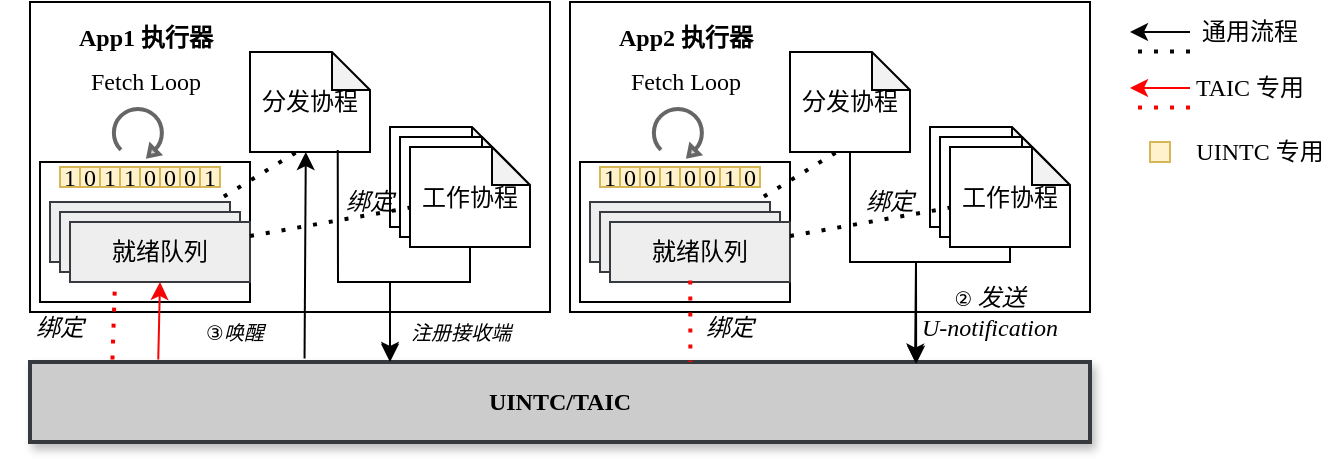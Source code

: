 <mxfile version="27.0.5">
  <diagram name="第 1 页" id="uEibjvDr8uc1TY9ruTUn">
    <mxGraphModel dx="706" dy="604" grid="1" gridSize="10" guides="1" tooltips="1" connect="1" arrows="1" fold="1" page="1" pageScale="1" pageWidth="827" pageHeight="1169" math="0" shadow="0">
      <root>
        <mxCell id="0" />
        <mxCell id="1" parent="0" />
        <mxCell id="amXWST7B3BwliGPZbZjy-16" value="" style="rounded=0;whiteSpace=wrap;html=1;" parent="1" vertex="1">
          <mxGeometry x="130" y="150" width="260" height="155" as="geometry" />
        </mxCell>
        <mxCell id="QJOgdPk48UH-hE7zh8gi-16" value="" style="rounded=0;whiteSpace=wrap;html=1;" parent="1" vertex="1">
          <mxGeometry x="135" y="230" width="105" height="70" as="geometry" />
        </mxCell>
        <mxCell id="amXWST7B3BwliGPZbZjy-4" value="" style="shape=note;whiteSpace=wrap;html=1;backgroundOutline=1;darkOpacity=0.05;size=19;" parent="1" vertex="1">
          <mxGeometry x="310" y="212.5" width="60" height="50" as="geometry" />
        </mxCell>
        <mxCell id="amXWST7B3BwliGPZbZjy-5" value="" style="shape=note;whiteSpace=wrap;html=1;backgroundOutline=1;darkOpacity=0.05;size=19;" parent="1" vertex="1">
          <mxGeometry x="315" y="217.5" width="60" height="50" as="geometry" />
        </mxCell>
        <mxCell id="amXWST7B3BwliGPZbZjy-6" value="&lt;font face=&quot;楷体-简&quot;&gt;工作协程&lt;/font&gt;" style="shape=note;whiteSpace=wrap;html=1;backgroundOutline=1;darkOpacity=0.05;size=19;" parent="1" vertex="1">
          <mxGeometry x="320" y="222.5" width="60" height="50" as="geometry" />
        </mxCell>
        <mxCell id="amXWST7B3BwliGPZbZjy-9" value="" style="rounded=0;whiteSpace=wrap;html=1;fillColor=#eeeeee;strokeColor=#36393d;" parent="1" vertex="1">
          <mxGeometry x="140" y="250" width="90" height="30" as="geometry" />
        </mxCell>
        <mxCell id="amXWST7B3BwliGPZbZjy-10" value="" style="rounded=0;whiteSpace=wrap;html=1;fillColor=#eeeeee;strokeColor=#36393d;" parent="1" vertex="1">
          <mxGeometry x="145" y="255" width="90" height="30" as="geometry" />
        </mxCell>
        <mxCell id="amXWST7B3BwliGPZbZjy-11" value="&lt;font face=&quot;楷体-简&quot;&gt;就绪队列&lt;/font&gt;" style="rounded=0;whiteSpace=wrap;html=1;fillColor=#eeeeee;strokeColor=#36393d;" parent="1" vertex="1">
          <mxGeometry x="150" y="260" width="90" height="30" as="geometry" />
        </mxCell>
        <mxCell id="amXWST7B3BwliGPZbZjy-12" value="" style="endArrow=none;dashed=1;html=1;dashPattern=1 3;strokeWidth=2;rounded=0;" parent="1" source="amXWST7B3BwliGPZbZjy-11" target="amXWST7B3BwliGPZbZjy-6" edge="1">
          <mxGeometry width="50" height="50" relative="1" as="geometry">
            <mxPoint x="240" y="310" as="sourcePoint" />
            <mxPoint x="290" y="260" as="targetPoint" />
          </mxGeometry>
        </mxCell>
        <mxCell id="amXWST7B3BwliGPZbZjy-15" value="&lt;b&gt;&lt;font face=&quot;Times New Roman&quot;&gt;UINTC/TAIC&lt;/font&gt;&lt;/b&gt;" style="rounded=0;whiteSpace=wrap;html=1;fillColor=#CCCCCC;strokeColor=#36393d;strokeWidth=2;container=0;shadow=1;" parent="1" vertex="1">
          <mxGeometry x="130" y="330" width="530" height="40" as="geometry" />
        </mxCell>
        <mxCell id="amXWST7B3BwliGPZbZjy-19" value="" style="html=1;verticalLabelPosition=bottom;align=center;labelBackgroundColor=#ffffff;verticalAlign=top;strokeWidth=2;strokeColor=#666666;shadow=0;dashed=0;shape=mxgraph.ios7.icons.reload;rotation=135;fillColor=#f5f5f5;gradientColor=#b3b3b3;" parent="1" vertex="1">
          <mxGeometry x="173" y="203" width="24" height="27" as="geometry" />
        </mxCell>
        <mxCell id="amXWST7B3BwliGPZbZjy-20" value="&lt;font face=&quot;Times New Roman&quot;&gt;Fetch Loop&lt;/font&gt;" style="text;html=1;align=center;verticalAlign=middle;whiteSpace=wrap;rounded=0;" parent="1" vertex="1">
          <mxGeometry x="157.5" y="175" width="60" height="30" as="geometry" />
        </mxCell>
        <mxCell id="amXWST7B3BwliGPZbZjy-21" value="" style="endArrow=classic;html=1;rounded=0;exitX=0.5;exitY=1;exitDx=0;exitDy=0;exitPerimeter=0;" parent="1" source="amXWST7B3BwliGPZbZjy-6" edge="1">
          <mxGeometry width="50" height="50" relative="1" as="geometry">
            <mxPoint x="320" y="310" as="sourcePoint" />
            <mxPoint x="310" y="329" as="targetPoint" />
            <Array as="points">
              <mxPoint x="350" y="290" />
              <mxPoint x="310" y="290" />
            </Array>
          </mxGeometry>
        </mxCell>
        <mxCell id="amXWST7B3BwliGPZbZjy-22" value="&lt;span style=&quot;font-size: 10px;&quot;&gt;&lt;font face=&quot;宋体-简&quot;&gt;&lt;i&gt;注册接收端&lt;/i&gt;&lt;/font&gt;&lt;/span&gt;" style="text;html=1;align=center;verticalAlign=middle;whiteSpace=wrap;rounded=0;" parent="1" vertex="1">
          <mxGeometry x="297.5" y="300" width="95" height="30" as="geometry" />
        </mxCell>
        <mxCell id="amXWST7B3BwliGPZbZjy-34" value="&lt;b style=&quot;&quot;&gt;&lt;font face=&quot;Times New Roman&quot;&gt;App1 &lt;/font&gt;&lt;font face=&quot;楷体-简&quot;&gt;执行器&lt;/font&gt;&lt;/b&gt;" style="text;html=1;align=center;verticalAlign=middle;whiteSpace=wrap;rounded=0;" parent="1" vertex="1">
          <mxGeometry x="147.5" y="153" width="80" height="30" as="geometry" />
        </mxCell>
        <mxCell id="amXWST7B3BwliGPZbZjy-38" value="" style="endArrow=none;dashed=1;html=1;dashPattern=1 3;strokeWidth=2;rounded=0;entryX=0.25;entryY=1;entryDx=0;entryDy=0;exitX=0.937;exitY=0.965;exitDx=0;exitDy=0;exitPerimeter=0;strokeColor=light-dark(#f50000, #ededed);" parent="1" source="amXWST7B3BwliGPZbZjy-39" target="amXWST7B3BwliGPZbZjy-11" edge="1">
          <mxGeometry width="50" height="50" relative="1" as="geometry">
            <mxPoint x="170" y="330" as="sourcePoint" />
            <mxPoint x="370" y="290" as="targetPoint" />
          </mxGeometry>
        </mxCell>
        <mxCell id="amXWST7B3BwliGPZbZjy-39" value="&lt;i style=&quot;&quot;&gt;&lt;font face=&quot;楷体-简&quot;&gt;绑定&lt;/font&gt;&lt;/i&gt;" style="text;html=1;align=center;verticalAlign=middle;whiteSpace=wrap;rounded=0;" parent="1" vertex="1">
          <mxGeometry x="115" y="295" width="60" height="35" as="geometry" />
        </mxCell>
        <mxCell id="amXWST7B3BwliGPZbZjy-40" value="&lt;i&gt;&lt;font face=&quot;楷体-简&quot;&gt;绑定&lt;/font&gt;&lt;/i&gt;" style="text;html=1;align=center;verticalAlign=middle;whiteSpace=wrap;rounded=0;" parent="1" vertex="1">
          <mxGeometry x="270" y="232.5" width="60" height="35" as="geometry" />
        </mxCell>
        <mxCell id="amXWST7B3BwliGPZbZjy-41" value="" style="endArrow=classic;html=1;rounded=0;exitX=0.121;exitY=-0.03;exitDx=0;exitDy=0;exitPerimeter=0;entryX=0.5;entryY=1;entryDx=0;entryDy=0;strokeColor=light-dark(#f50505, #ededed);" parent="1" source="amXWST7B3BwliGPZbZjy-15" target="amXWST7B3BwliGPZbZjy-11" edge="1">
          <mxGeometry width="50" height="50" relative="1" as="geometry">
            <mxPoint x="140" y="470" as="sourcePoint" />
            <mxPoint x="190" y="420" as="targetPoint" />
          </mxGeometry>
        </mxCell>
        <mxCell id="amXWST7B3BwliGPZbZjy-44" value="&lt;font style=&quot;font-size: 10px;&quot;&gt;&lt;font face=&quot;Times New Roman&quot;&gt;③&lt;/font&gt;&lt;font face=&quot;宋体-简&quot;&gt;&lt;i&gt;唤醒&lt;/i&gt;&lt;/font&gt;&lt;/font&gt;" style="text;html=1;align=center;verticalAlign=middle;whiteSpace=wrap;rounded=0;" parent="1" vertex="1">
          <mxGeometry x="195" y="300" width="75" height="30" as="geometry" />
        </mxCell>
        <mxCell id="QJOgdPk48UH-hE7zh8gi-2" value="&lt;font face=&quot;宋体-简&quot;&gt;分发协程&lt;/font&gt;" style="shape=note;whiteSpace=wrap;html=1;backgroundOutline=1;darkOpacity=0.05;size=19;" parent="1" vertex="1">
          <mxGeometry x="240" y="175" width="60" height="50" as="geometry" />
        </mxCell>
        <mxCell id="QJOgdPk48UH-hE7zh8gi-3" value="" style="endArrow=none;dashed=1;html=1;dashPattern=1 3;strokeWidth=2;rounded=0;exitX=0.966;exitY=-0.091;exitDx=0;exitDy=0;entryX=0.404;entryY=0.989;entryDx=0;entryDy=0;entryPerimeter=0;exitPerimeter=0;" parent="1" source="amXWST7B3BwliGPZbZjy-9" target="QJOgdPk48UH-hE7zh8gi-2" edge="1">
          <mxGeometry width="50" height="50" relative="1" as="geometry">
            <mxPoint x="250" y="277" as="sourcePoint" />
            <mxPoint x="330" y="263" as="targetPoint" />
          </mxGeometry>
        </mxCell>
        <mxCell id="QJOgdPk48UH-hE7zh8gi-4" value="" style="endArrow=classic;html=1;rounded=0;exitX=0.731;exitY=0.979;exitDx=0;exitDy=0;exitPerimeter=0;" parent="1" source="QJOgdPk48UH-hE7zh8gi-2" edge="1">
          <mxGeometry width="50" height="50" relative="1" as="geometry">
            <mxPoint x="380" y="350" as="sourcePoint" />
            <mxPoint x="310" y="330" as="targetPoint" />
            <Array as="points">
              <mxPoint x="284" y="290" />
              <mxPoint x="310" y="290" />
            </Array>
          </mxGeometry>
        </mxCell>
        <mxCell id="QJOgdPk48UH-hE7zh8gi-5" value="&lt;font face=&quot;Times New Roman&quot;&gt;1&lt;/font&gt;" style="rounded=0;whiteSpace=wrap;html=1;fillColor=#fff2cc;strokeColor=#d6b656;" parent="1" vertex="1">
          <mxGeometry x="145" y="232.5" width="10" height="10" as="geometry" />
        </mxCell>
        <mxCell id="QJOgdPk48UH-hE7zh8gi-7" value="&lt;font face=&quot;Times New Roman&quot;&gt;0&lt;/font&gt;" style="rounded=0;whiteSpace=wrap;html=1;fillColor=#fff2cc;strokeColor=#d6b656;" parent="1" vertex="1">
          <mxGeometry x="155" y="232.5" width="10" height="10" as="geometry" />
        </mxCell>
        <mxCell id="QJOgdPk48UH-hE7zh8gi-10" value="&lt;font face=&quot;Times New Roman&quot;&gt;1&lt;/font&gt;" style="rounded=0;whiteSpace=wrap;html=1;fillColor=#fff2cc;strokeColor=#d6b656;" parent="1" vertex="1">
          <mxGeometry x="165" y="232.5" width="10" height="10" as="geometry" />
        </mxCell>
        <mxCell id="QJOgdPk48UH-hE7zh8gi-11" value="&lt;font face=&quot;Times New Roman&quot;&gt;1&lt;/font&gt;" style="rounded=0;whiteSpace=wrap;html=1;fillColor=#fff2cc;strokeColor=#d6b656;" parent="1" vertex="1">
          <mxGeometry x="175" y="232.5" width="10" height="10" as="geometry" />
        </mxCell>
        <mxCell id="QJOgdPk48UH-hE7zh8gi-12" value="&lt;font face=&quot;Times New Roman&quot;&gt;0&lt;/font&gt;" style="rounded=0;whiteSpace=wrap;html=1;fillColor=#fff2cc;strokeColor=#d6b656;" parent="1" vertex="1">
          <mxGeometry x="185" y="232.5" width="10" height="10" as="geometry" />
        </mxCell>
        <mxCell id="QJOgdPk48UH-hE7zh8gi-13" value="&lt;font face=&quot;Times New Roman&quot;&gt;0&lt;/font&gt;" style="rounded=0;whiteSpace=wrap;html=1;fillColor=#fff2cc;strokeColor=#d6b656;" parent="1" vertex="1">
          <mxGeometry x="195" y="232.5" width="10" height="10" as="geometry" />
        </mxCell>
        <mxCell id="QJOgdPk48UH-hE7zh8gi-14" value="&lt;font face=&quot;Times New Roman&quot;&gt;0&lt;/font&gt;" style="rounded=0;whiteSpace=wrap;html=1;fillColor=#fff2cc;strokeColor=#d6b656;" parent="1" vertex="1">
          <mxGeometry x="205" y="232.5" width="10" height="10" as="geometry" />
        </mxCell>
        <mxCell id="QJOgdPk48UH-hE7zh8gi-15" value="&lt;font face=&quot;Times New Roman&quot;&gt;1&lt;/font&gt;" style="rounded=0;whiteSpace=wrap;html=1;fillColor=#fff2cc;strokeColor=#d6b656;" parent="1" vertex="1">
          <mxGeometry x="215" y="232.5" width="10" height="10" as="geometry" />
        </mxCell>
        <mxCell id="QJOgdPk48UH-hE7zh8gi-17" value="" style="rounded=0;whiteSpace=wrap;html=1;" parent="1" vertex="1">
          <mxGeometry x="400" y="150" width="260" height="155" as="geometry" />
        </mxCell>
        <mxCell id="QJOgdPk48UH-hE7zh8gi-18" value="" style="rounded=0;whiteSpace=wrap;html=1;" parent="1" vertex="1">
          <mxGeometry x="405" y="230" width="105" height="70" as="geometry" />
        </mxCell>
        <mxCell id="QJOgdPk48UH-hE7zh8gi-19" value="" style="shape=note;whiteSpace=wrap;html=1;backgroundOutline=1;darkOpacity=0.05;size=19;" parent="1" vertex="1">
          <mxGeometry x="580" y="212.5" width="60" height="50" as="geometry" />
        </mxCell>
        <mxCell id="QJOgdPk48UH-hE7zh8gi-20" value="" style="shape=note;whiteSpace=wrap;html=1;backgroundOutline=1;darkOpacity=0.05;size=19;" parent="1" vertex="1">
          <mxGeometry x="585" y="217.5" width="60" height="50" as="geometry" />
        </mxCell>
        <mxCell id="QJOgdPk48UH-hE7zh8gi-21" value="&lt;span style=&quot;font-family: 楷体-简;&quot;&gt;工作协程&lt;/span&gt;" style="shape=note;whiteSpace=wrap;html=1;backgroundOutline=1;darkOpacity=0.05;size=19;" parent="1" vertex="1">
          <mxGeometry x="590" y="222.5" width="60" height="50" as="geometry" />
        </mxCell>
        <mxCell id="QJOgdPk48UH-hE7zh8gi-22" value="" style="rounded=0;whiteSpace=wrap;html=1;fillColor=#eeeeee;strokeColor=#36393d;" parent="1" vertex="1">
          <mxGeometry x="410" y="250" width="90" height="30" as="geometry" />
        </mxCell>
        <mxCell id="QJOgdPk48UH-hE7zh8gi-23" value="" style="rounded=0;whiteSpace=wrap;html=1;fillColor=#eeeeee;strokeColor=#36393d;" parent="1" vertex="1">
          <mxGeometry x="415" y="255" width="90" height="30" as="geometry" />
        </mxCell>
        <mxCell id="QJOgdPk48UH-hE7zh8gi-24" value="&lt;span style=&quot;font-family: 楷体-简;&quot;&gt;就绪队列&lt;/span&gt;" style="rounded=0;whiteSpace=wrap;html=1;fillColor=#eeeeee;strokeColor=#36393d;" parent="1" vertex="1">
          <mxGeometry x="420" y="260" width="90" height="30" as="geometry" />
        </mxCell>
        <mxCell id="QJOgdPk48UH-hE7zh8gi-25" value="" style="endArrow=none;dashed=1;html=1;dashPattern=1 3;strokeWidth=2;rounded=0;" parent="1" source="QJOgdPk48UH-hE7zh8gi-24" target="QJOgdPk48UH-hE7zh8gi-21" edge="1">
          <mxGeometry width="50" height="50" relative="1" as="geometry">
            <mxPoint x="510" y="310" as="sourcePoint" />
            <mxPoint x="560" y="260" as="targetPoint" />
          </mxGeometry>
        </mxCell>
        <mxCell id="QJOgdPk48UH-hE7zh8gi-26" value="" style="html=1;verticalLabelPosition=bottom;align=center;labelBackgroundColor=#ffffff;verticalAlign=top;strokeWidth=2;strokeColor=#666666;shadow=0;dashed=0;shape=mxgraph.ios7.icons.reload;rotation=135;fillColor=#f5f5f5;gradientColor=#b3b3b3;" parent="1" vertex="1">
          <mxGeometry x="443" y="203" width="24" height="27" as="geometry" />
        </mxCell>
        <mxCell id="QJOgdPk48UH-hE7zh8gi-27" value="&lt;font face=&quot;Times New Roman&quot;&gt;Fetch Loop&lt;/font&gt;" style="text;html=1;align=center;verticalAlign=middle;whiteSpace=wrap;rounded=0;" parent="1" vertex="1">
          <mxGeometry x="427.5" y="175" width="60" height="30" as="geometry" />
        </mxCell>
        <mxCell id="QJOgdPk48UH-hE7zh8gi-29" value="&lt;b style=&quot;&quot;&gt;&lt;font face=&quot;Times New Roman&quot;&gt;App2 &lt;/font&gt;&lt;font face=&quot;宋体-简&quot;&gt;执行器&lt;/font&gt;&lt;/b&gt;" style="text;html=1;align=center;verticalAlign=middle;whiteSpace=wrap;rounded=0;" parent="1" vertex="1">
          <mxGeometry x="417.5" y="153" width="80" height="30" as="geometry" />
        </mxCell>
        <mxCell id="QJOgdPk48UH-hE7zh8gi-30" value="&lt;i&gt;&lt;font face=&quot;楷体-简&quot;&gt;绑定&lt;/font&gt;&lt;/i&gt;" style="text;html=1;align=center;verticalAlign=middle;whiteSpace=wrap;rounded=0;" parent="1" vertex="1">
          <mxGeometry x="530" y="232.5" width="60" height="35" as="geometry" />
        </mxCell>
        <mxCell id="QJOgdPk48UH-hE7zh8gi-31" value="&lt;span style=&quot;font-family: 宋体-简;&quot;&gt;分发协程&lt;/span&gt;" style="shape=note;whiteSpace=wrap;html=1;backgroundOutline=1;darkOpacity=0.05;size=19;" parent="1" vertex="1">
          <mxGeometry x="510" y="175" width="60" height="50" as="geometry" />
        </mxCell>
        <mxCell id="QJOgdPk48UH-hE7zh8gi-32" value="" style="endArrow=none;dashed=1;html=1;dashPattern=1 3;strokeWidth=2;rounded=0;exitX=0.966;exitY=-0.091;exitDx=0;exitDy=0;entryX=0.404;entryY=0.989;entryDx=0;entryDy=0;entryPerimeter=0;exitPerimeter=0;" parent="1" source="QJOgdPk48UH-hE7zh8gi-22" target="QJOgdPk48UH-hE7zh8gi-31" edge="1">
          <mxGeometry width="50" height="50" relative="1" as="geometry">
            <mxPoint x="520" y="277" as="sourcePoint" />
            <mxPoint x="600" y="263" as="targetPoint" />
          </mxGeometry>
        </mxCell>
        <mxCell id="QJOgdPk48UH-hE7zh8gi-33" value="&lt;font face=&quot;Times New Roman&quot;&gt;1&lt;/font&gt;" style="rounded=0;whiteSpace=wrap;html=1;fillColor=#fff2cc;strokeColor=#d6b656;" parent="1" vertex="1">
          <mxGeometry x="415" y="232.5" width="10" height="10" as="geometry" />
        </mxCell>
        <mxCell id="QJOgdPk48UH-hE7zh8gi-34" value="&lt;font face=&quot;Times New Roman&quot;&gt;0&lt;/font&gt;" style="rounded=0;whiteSpace=wrap;html=1;fillColor=#fff2cc;strokeColor=#d6b656;" parent="1" vertex="1">
          <mxGeometry x="425" y="232.5" width="10" height="10" as="geometry" />
        </mxCell>
        <mxCell id="QJOgdPk48UH-hE7zh8gi-35" value="&lt;font face=&quot;Times New Roman&quot;&gt;0&lt;/font&gt;" style="rounded=0;whiteSpace=wrap;html=1;fillColor=#fff2cc;strokeColor=#d6b656;" parent="1" vertex="1">
          <mxGeometry x="435" y="232.5" width="10" height="10" as="geometry" />
        </mxCell>
        <mxCell id="QJOgdPk48UH-hE7zh8gi-36" value="&lt;font face=&quot;Times New Roman&quot;&gt;1&lt;/font&gt;" style="rounded=0;whiteSpace=wrap;html=1;fillColor=#fff2cc;strokeColor=#d6b656;" parent="1" vertex="1">
          <mxGeometry x="445" y="232.5" width="10" height="10" as="geometry" />
        </mxCell>
        <mxCell id="QJOgdPk48UH-hE7zh8gi-37" value="&lt;font face=&quot;Times New Roman&quot;&gt;0&lt;/font&gt;" style="rounded=0;whiteSpace=wrap;html=1;fillColor=#fff2cc;strokeColor=#d6b656;" parent="1" vertex="1">
          <mxGeometry x="455" y="232.5" width="10" height="10" as="geometry" />
        </mxCell>
        <mxCell id="QJOgdPk48UH-hE7zh8gi-38" value="&lt;font face=&quot;Times New Roman&quot;&gt;0&lt;/font&gt;" style="rounded=0;whiteSpace=wrap;html=1;fillColor=#fff2cc;strokeColor=#d6b656;" parent="1" vertex="1">
          <mxGeometry x="465" y="232.5" width="10" height="10" as="geometry" />
        </mxCell>
        <mxCell id="QJOgdPk48UH-hE7zh8gi-39" value="&lt;font face=&quot;Times New Roman&quot;&gt;1&lt;/font&gt;" style="rounded=0;whiteSpace=wrap;html=1;fillColor=#fff2cc;strokeColor=#d6b656;" parent="1" vertex="1">
          <mxGeometry x="475" y="232.5" width="10" height="10" as="geometry" />
        </mxCell>
        <mxCell id="QJOgdPk48UH-hE7zh8gi-40" value="&lt;font face=&quot;Times New Roman&quot;&gt;0&lt;/font&gt;" style="rounded=0;whiteSpace=wrap;html=1;fillColor=#fff2cc;strokeColor=#d6b656;" parent="1" vertex="1">
          <mxGeometry x="485" y="232.5" width="10" height="10" as="geometry" />
        </mxCell>
        <mxCell id="QJOgdPk48UH-hE7zh8gi-42" value="" style="endArrow=classic;html=1;rounded=0;exitX=0.5;exitY=1;exitDx=0;exitDy=0;exitPerimeter=0;entryX=0.835;entryY=-0.004;entryDx=0;entryDy=0;entryPerimeter=0;" parent="1" source="QJOgdPk48UH-hE7zh8gi-21" target="amXWST7B3BwliGPZbZjy-15" edge="1">
          <mxGeometry width="50" height="50" relative="1" as="geometry">
            <mxPoint x="570" y="470" as="sourcePoint" />
            <mxPoint x="620" y="420" as="targetPoint" />
            <Array as="points">
              <mxPoint x="620" y="280" />
              <mxPoint x="573" y="280" />
            </Array>
          </mxGeometry>
        </mxCell>
        <mxCell id="QJOgdPk48UH-hE7zh8gi-43" value="" style="endArrow=classic;html=1;rounded=0;exitX=0.5;exitY=1;exitDx=0;exitDy=0;exitPerimeter=0;entryX=0.836;entryY=0.022;entryDx=0;entryDy=0;entryPerimeter=0;" parent="1" source="QJOgdPk48UH-hE7zh8gi-31" target="amXWST7B3BwliGPZbZjy-15" edge="1">
          <mxGeometry width="50" height="50" relative="1" as="geometry">
            <mxPoint x="510" y="440" as="sourcePoint" />
            <mxPoint x="560" y="390" as="targetPoint" />
            <Array as="points">
              <mxPoint x="540" y="280" />
              <mxPoint x="573" y="280" />
            </Array>
          </mxGeometry>
        </mxCell>
        <mxCell id="QJOgdPk48UH-hE7zh8gi-44" value="&lt;font style=&quot;font-family: &amp;quot;Times New Roman&amp;quot;; font-size: 10px;&quot;&gt;②&amp;nbsp;&lt;/font&gt;&lt;i style=&quot;&quot;&gt;&lt;font face=&quot;宋体-简&quot;&gt;发送&lt;/font&gt;&lt;/i&gt;&lt;div&gt;&lt;font face=&quot;Times New Roman&quot;&gt;&lt;i&gt;U-notification&lt;/i&gt;&lt;/font&gt;&lt;/div&gt;" style="text;html=1;align=center;verticalAlign=middle;whiteSpace=wrap;rounded=0;" parent="1" vertex="1">
          <mxGeometry x="550" y="290" width="120" height="30" as="geometry" />
        </mxCell>
        <mxCell id="QJOgdPk48UH-hE7zh8gi-45" value="" style="endArrow=none;dashed=1;html=1;dashPattern=1 3;strokeWidth=2;rounded=0;exitX=0.446;exitY=0.977;exitDx=0;exitDy=0;entryX=0.623;entryY=0;entryDx=0;entryDy=0;entryPerimeter=0;exitPerimeter=0;strokeColor=light-dark(#f50505, #ededed);" parent="1" source="QJOgdPk48UH-hE7zh8gi-24" target="amXWST7B3BwliGPZbZjy-15" edge="1">
          <mxGeometry width="50" height="50" relative="1" as="geometry">
            <mxPoint x="507" y="257" as="sourcePoint" />
            <mxPoint x="544" y="234" as="targetPoint" />
          </mxGeometry>
        </mxCell>
        <mxCell id="QJOgdPk48UH-hE7zh8gi-46" value="&lt;i&gt;&lt;font face=&quot;楷体-简&quot;&gt;绑定&lt;/font&gt;&lt;/i&gt;" style="text;html=1;align=center;verticalAlign=middle;whiteSpace=wrap;rounded=0;" parent="1" vertex="1">
          <mxGeometry x="450" y="295" width="60" height="35" as="geometry" />
        </mxCell>
        <mxCell id="uzSNpqsZdtq4xzD49M8t-1" value="" style="endArrow=classic;html=1;rounded=0;exitX=0.259;exitY=-0.045;exitDx=0;exitDy=0;entryX=0.465;entryY=1;entryDx=0;entryDy=0;entryPerimeter=0;exitPerimeter=0;" parent="1" source="amXWST7B3BwliGPZbZjy-15" target="QJOgdPk48UH-hE7zh8gi-2" edge="1">
          <mxGeometry width="50" height="50" relative="1" as="geometry">
            <mxPoint x="440" y="490" as="sourcePoint" />
            <mxPoint x="490" y="440" as="targetPoint" />
          </mxGeometry>
        </mxCell>
        <mxCell id="uzSNpqsZdtq4xzD49M8t-5" value="" style="endArrow=classic;html=1;rounded=0;strokeColor=light-dark(#fe0101, #ededed);" parent="1" edge="1">
          <mxGeometry width="50" height="50" relative="1" as="geometry">
            <mxPoint x="710" y="193" as="sourcePoint" />
            <mxPoint x="680" y="193" as="targetPoint" />
            <Array as="points">
              <mxPoint x="680" y="193" />
            </Array>
          </mxGeometry>
        </mxCell>
        <mxCell id="uzSNpqsZdtq4xzD49M8t-6" value="" style="endArrow=none;dashed=1;html=1;dashPattern=1 3;strokeWidth=2;rounded=0;strokeColor=light-dark(#f50505, #ededed);" parent="1" edge="1">
          <mxGeometry width="50" height="50" relative="1" as="geometry">
            <mxPoint x="710" y="202.71" as="sourcePoint" />
            <mxPoint x="680" y="202.71" as="targetPoint" />
            <Array as="points">
              <mxPoint x="710" y="202.71" />
            </Array>
          </mxGeometry>
        </mxCell>
        <mxCell id="uzSNpqsZdtq4xzD49M8t-7" value="&lt;font face=&quot;Times New Roman&quot;&gt;TAIC &lt;/font&gt;&lt;font face=&quot;宋体-简&quot;&gt;专用&lt;/font&gt;" style="text;html=1;align=center;verticalAlign=middle;whiteSpace=wrap;rounded=0;" parent="1" vertex="1">
          <mxGeometry x="710" y="178" width="60" height="30" as="geometry" />
        </mxCell>
        <mxCell id="uzSNpqsZdtq4xzD49M8t-8" value="" style="rounded=0;whiteSpace=wrap;html=1;fillColor=#fff2cc;strokeColor=#d6b656;" parent="1" vertex="1">
          <mxGeometry x="690" y="220" width="10" height="10" as="geometry" />
        </mxCell>
        <mxCell id="uzSNpqsZdtq4xzD49M8t-10" value="&lt;font face=&quot;Times New Roman&quot;&gt;UINTC &lt;/font&gt;&lt;font face=&quot;宋体-简&quot;&gt;专用&lt;/font&gt;" style="text;html=1;align=center;verticalAlign=middle;whiteSpace=wrap;rounded=0;" parent="1" vertex="1">
          <mxGeometry x="710" y="210" width="70" height="30" as="geometry" />
        </mxCell>
        <mxCell id="uzSNpqsZdtq4xzD49M8t-11" value="" style="endArrow=classic;html=1;rounded=0;strokeColor=light-dark(#050505, #ededed);" parent="1" edge="1">
          <mxGeometry width="50" height="50" relative="1" as="geometry">
            <mxPoint x="710" y="165" as="sourcePoint" />
            <mxPoint x="680" y="165" as="targetPoint" />
            <Array as="points">
              <mxPoint x="680" y="165" />
            </Array>
          </mxGeometry>
        </mxCell>
        <mxCell id="uzSNpqsZdtq4xzD49M8t-12" value="" style="endArrow=none;dashed=1;html=1;dashPattern=1 3;strokeWidth=2;rounded=0;strokeColor=light-dark(#080808, #ededed);" parent="1" edge="1">
          <mxGeometry width="50" height="50" relative="1" as="geometry">
            <mxPoint x="710" y="174.71" as="sourcePoint" />
            <mxPoint x="680" y="174.71" as="targetPoint" />
            <Array as="points">
              <mxPoint x="710" y="174.71" />
            </Array>
          </mxGeometry>
        </mxCell>
        <mxCell id="uzSNpqsZdtq4xzD49M8t-13" value="&lt;font face=&quot;楷体-简&quot;&gt;通用流程&lt;/font&gt;" style="text;html=1;align=center;verticalAlign=middle;whiteSpace=wrap;rounded=0;" parent="1" vertex="1">
          <mxGeometry x="710" y="150" width="60" height="30" as="geometry" />
        </mxCell>
      </root>
    </mxGraphModel>
  </diagram>
</mxfile>
